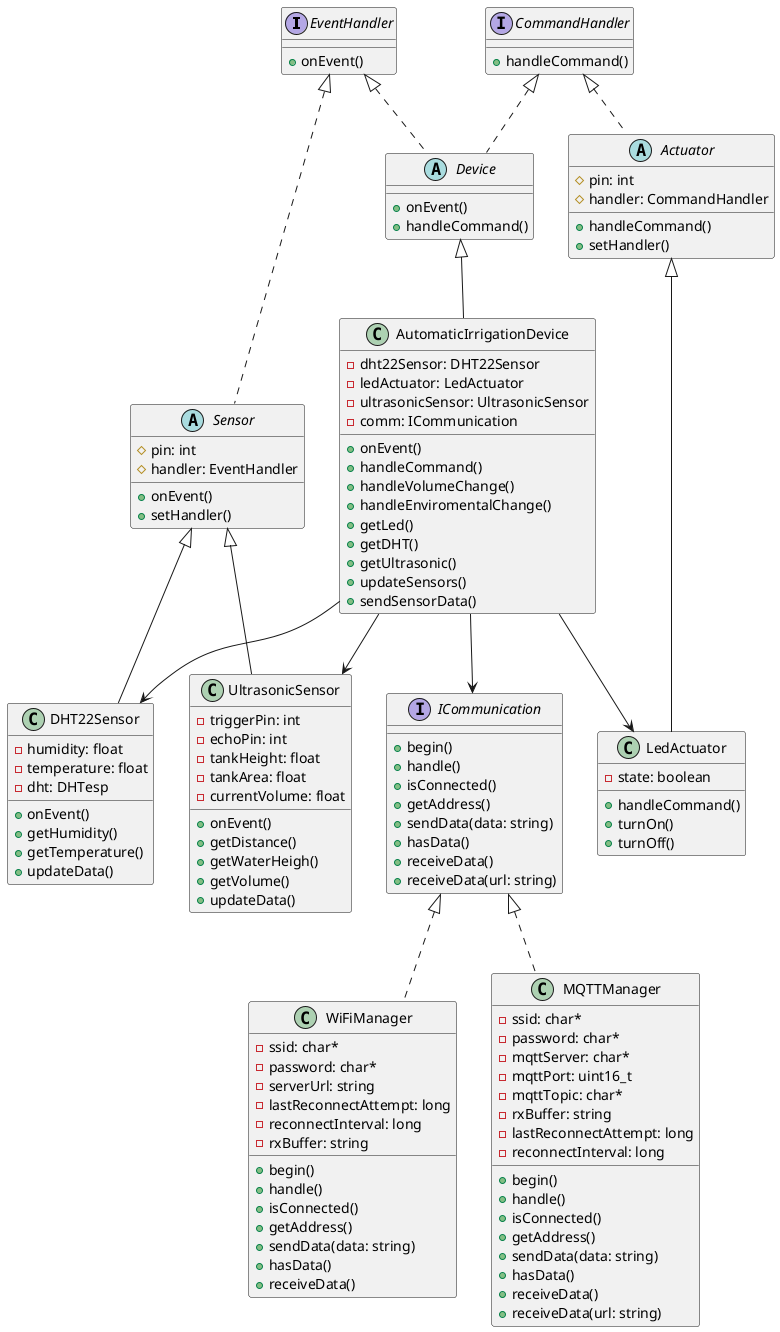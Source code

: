 @startuml Diagrama de clases de HydroSmart

' Interfaces
interface EventHandler {
    + onEvent()
}

interface CommandHandler {
    + handleCommand()
}

interface ICommunication {
    + begin()
    + handle()
    + isConnected()
    + getAddress()
    + sendData(data: string)
    + hasData()
    + receiveData()
    + receiveData(url: string)
}

' Clases abstractas
abstract class Sensor {
    # pin: int
    # handler: EventHandler
    + onEvent()
    + setHandler()
}

abstract class Actuator {
    # pin: int
    # handler: CommandHandler
    + handleCommand()
    + setHandler()
}

abstract class Device {
    + onEvent()
    + handleCommand()
}

' Clases concretas
class DHT22Sensor {
    - humidity: float
    - temperature: float
    - dht: DHTesp
    + onEvent()
    + getHumidity()
    + getTemperature()
    + updateData()
}

class UltrasonicSensor {
    - triggerPin: int
    - echoPin: int
    - tankHeight: float
    - tankArea: float
    - currentVolume: float
    + onEvent()
    + getDistance()
    + getWaterHeigh()
    + getVolume()
    + updateData()
}

class LedActuator {
    - state: boolean
    + handleCommand()
    + turnOn()
    + turnOff()
}

class AutomaticIrrigationDevice {
    - dht22Sensor: DHT22Sensor
    - ledActuator: LedActuator
    - ultrasonicSensor: UltrasonicSensor
    - comm: ICommunication
    + onEvent()
    + handleCommand()
    + handleVolumeChange()
    + handleEnviromentalChange()
    + getLed()
    + getDHT()
    + getUltrasonic()
    + updateSensors()
    + sendSensorData()
}

class WiFiManager {
    - ssid: char*
    - password: char*
    - serverUrl: string
    - lastReconnectAttempt: long
    - reconnectInterval: long
    - rxBuffer: string
    + begin()
    + handle()
    + isConnected()
    + getAddress()
    + sendData(data: string)
    + hasData()
    + receiveData()
}

class MQTTManager {
    - ssid: char*
    - password: char*
    - mqttServer: char*
    - mqttPort: uint16_t
    - mqttTopic: char*
    - rxBuffer: string
    - lastReconnectAttempt: long
    - reconnectInterval: long
    + begin()
    + handle()
    + isConnected()
    + getAddress()
    + sendData(data: string)
    + hasData()
    + receiveData()
    + receiveData(url: string)
}

' Relaciones de implementación de interfaces
EventHandler <|.. Sensor
CommandHandler <|.. Actuator
EventHandler <|.. Device
CommandHandler <|.. Device
ICommunication <|.. MQTTManager
ICommunication <|.. WiFiManager

' Relaciones de herencia
Sensor <|-- DHT22Sensor
Sensor <|-- UltrasonicSensor
Actuator <|-- LedActuator
Device <|-- AutomaticIrrigationDevice

' Relaciones de composición/agregación (dependencia)
AutomaticIrrigationDevice --> DHT22Sensor
AutomaticIrrigationDevice --> UltrasonicSensor
AutomaticIrrigationDevice --> LedActuator
AutomaticIrrigationDevice --> ICommunication

@enduml